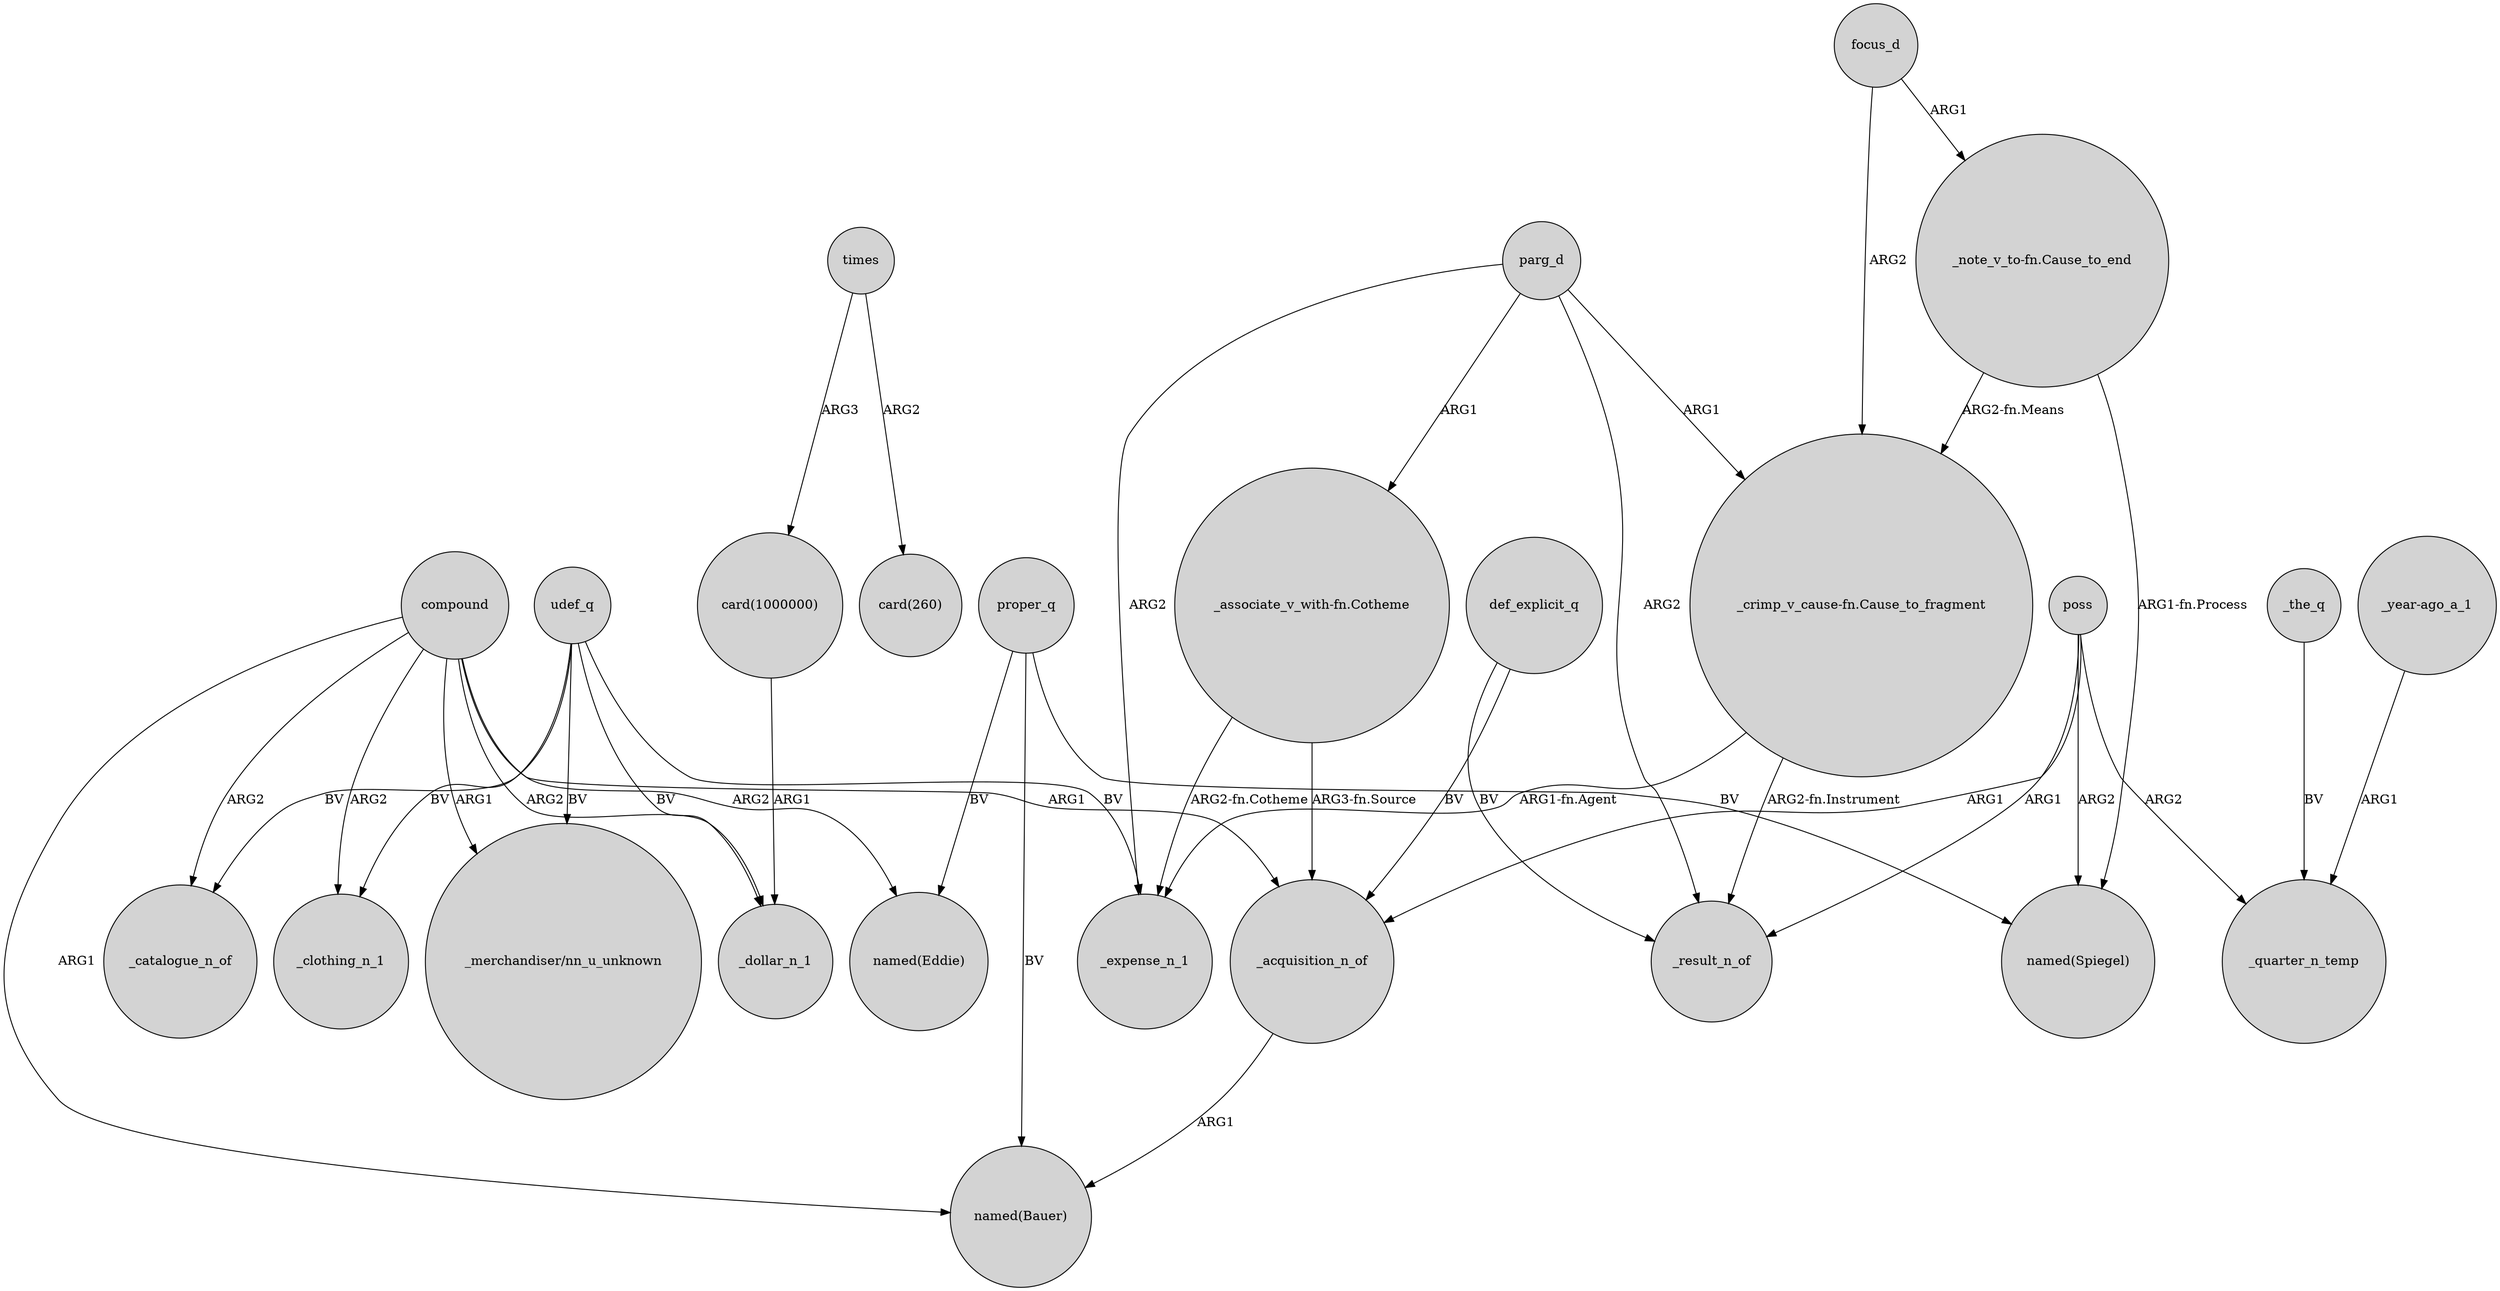 digraph {
	node [shape=circle style=filled]
	compound -> "named(Eddie)" [label=ARG2]
	udef_q -> _catalogue_n_of [label=BV]
	parg_d -> _result_n_of [label=ARG2]
	proper_q -> "named(Spiegel)" [label=BV]
	compound -> "named(Bauer)" [label=ARG1]
	_the_q -> _quarter_n_temp [label=BV]
	times -> "card(1000000)" [label=ARG3]
	compound -> _dollar_n_1 [label=ARG2]
	_acquisition_n_of -> "named(Bauer)" [label=ARG1]
	def_explicit_q -> _acquisition_n_of [label=BV]
	"_crimp_v_cause-fn.Cause_to_fragment" -> _expense_n_1 [label="ARG1-fn.Agent"]
	focus_d -> "_crimp_v_cause-fn.Cause_to_fragment" [label=ARG2]
	compound -> "_merchandiser/nn_u_unknown" [label=ARG1]
	compound -> _clothing_n_1 [label=ARG2]
	times -> "card(260)" [label=ARG2]
	"_note_v_to-fn.Cause_to_end" -> "named(Spiegel)" [label="ARG1-fn.Process"]
	parg_d -> "_associate_v_with-fn.Cotheme" [label=ARG1]
	proper_q -> "named(Eddie)" [label=BV]
	poss -> _quarter_n_temp [label=ARG2]
	udef_q -> _clothing_n_1 [label=BV]
	udef_q -> "_merchandiser/nn_u_unknown" [label=BV]
	proper_q -> "named(Bauer)" [label=BV]
	udef_q -> _dollar_n_1 [label=BV]
	"card(1000000)" -> _dollar_n_1 [label=ARG1]
	poss -> "named(Spiegel)" [label=ARG2]
	udef_q -> _expense_n_1 [label=BV]
	"_note_v_to-fn.Cause_to_end" -> "_crimp_v_cause-fn.Cause_to_fragment" [label="ARG2-fn.Means"]
	parg_d -> _expense_n_1 [label=ARG2]
	compound -> _acquisition_n_of [label=ARG1]
	compound -> _catalogue_n_of [label=ARG2]
	def_explicit_q -> _result_n_of [label=BV]
	"_associate_v_with-fn.Cotheme" -> _acquisition_n_of [label="ARG3-fn.Source"]
	parg_d -> "_crimp_v_cause-fn.Cause_to_fragment" [label=ARG1]
	poss -> _result_n_of [label=ARG1]
	focus_d -> "_note_v_to-fn.Cause_to_end" [label=ARG1]
	"_year-ago_a_1" -> _quarter_n_temp [label=ARG1]
	"_crimp_v_cause-fn.Cause_to_fragment" -> _result_n_of [label="ARG2-fn.Instrument"]
	poss -> _acquisition_n_of [label=ARG1]
	"_associate_v_with-fn.Cotheme" -> _expense_n_1 [label="ARG2-fn.Cotheme"]
}
